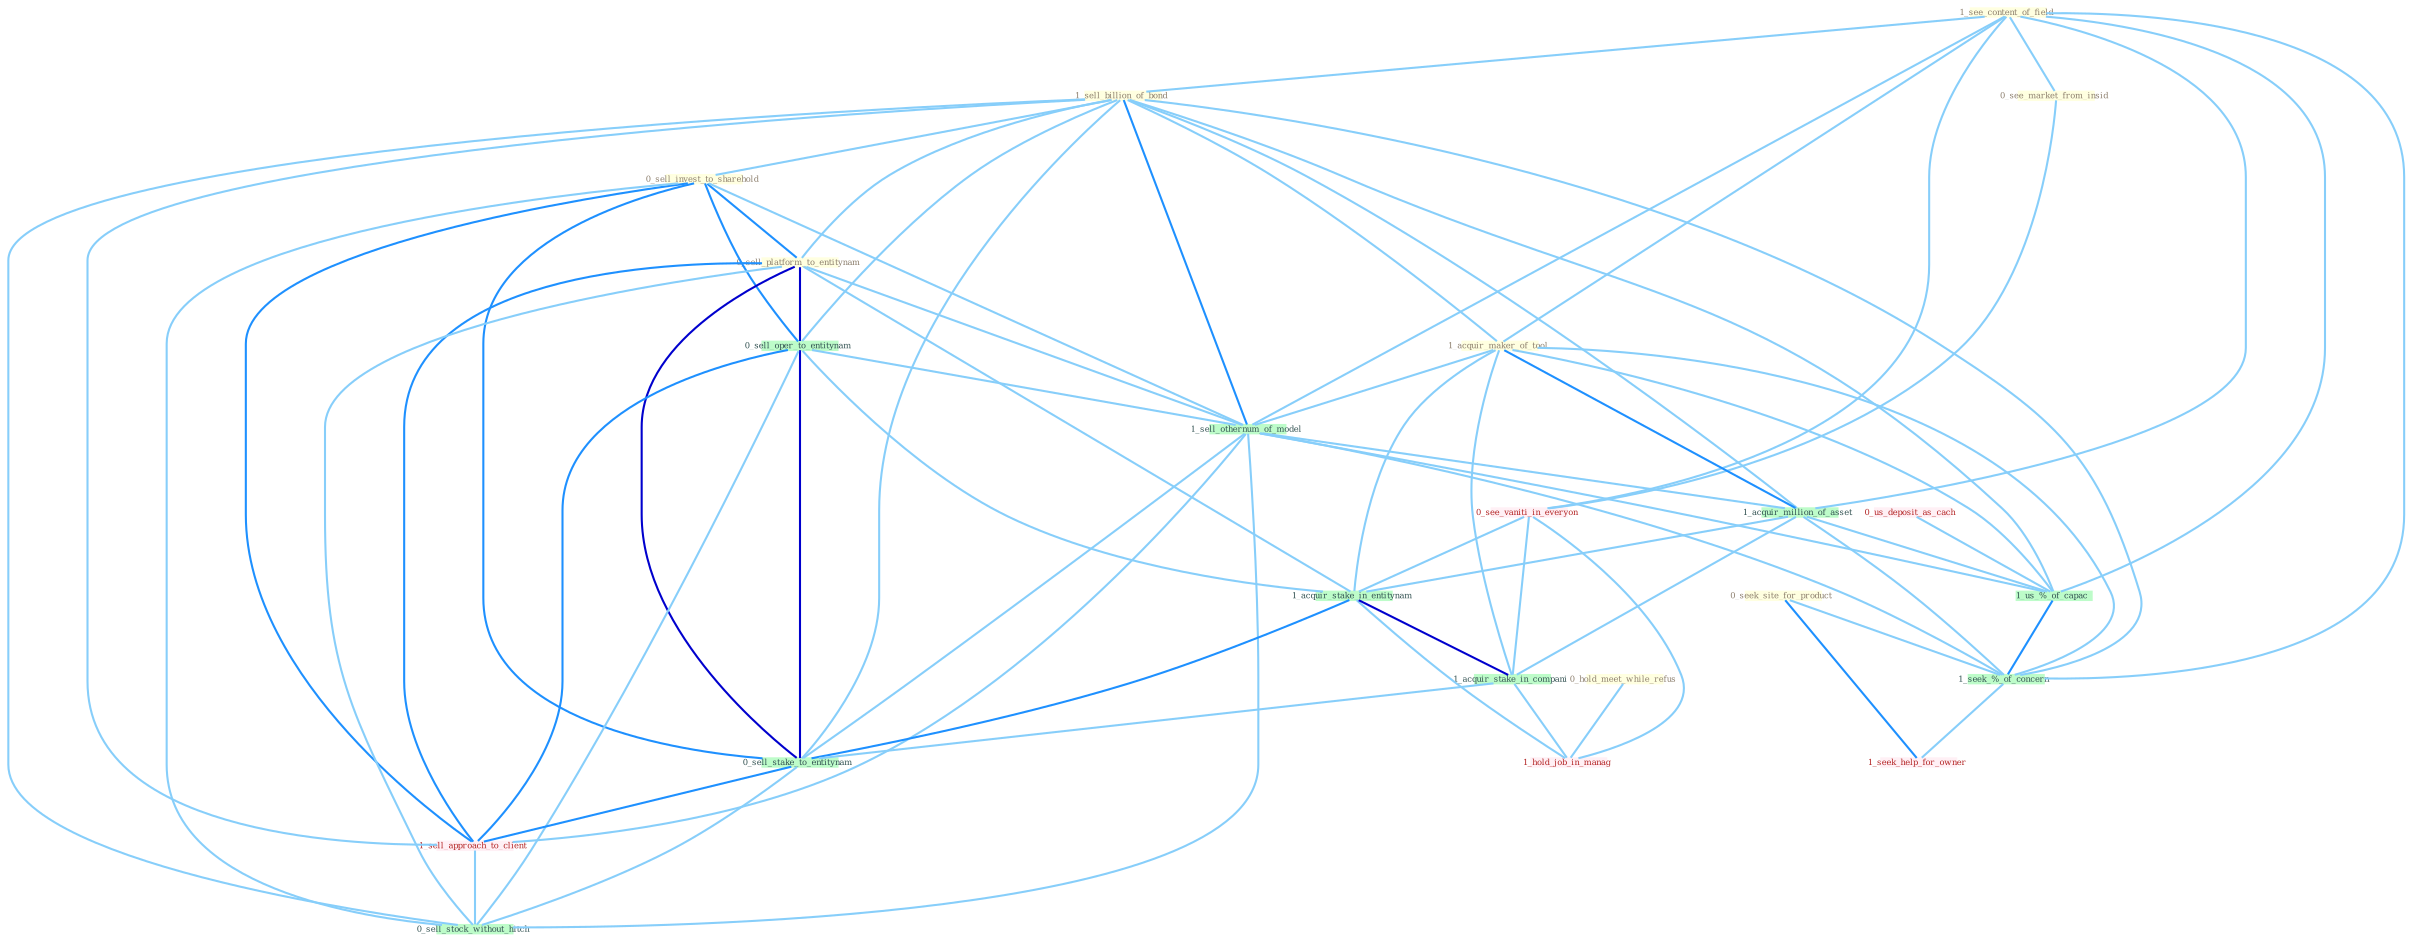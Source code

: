 Graph G{ 
    node
    [shape=polygon,style=filled,width=.5,height=.06,color="#BDFCC9",fixedsize=true,fontsize=4,
    fontcolor="#2f4f4f"];
    {node
    [color="#ffffe0", fontcolor="#8b7d6b"] "1_see_content_of_field " "1_sell_billion_of_bond " "0_sell_invest_to_sharehold " "0_hold_meet_while_refus " "0_seek_site_for_product " "0_see_market_from_insid " "0_sell_platform_to_entitynam " "1_acquir_maker_of_tool "}
{node [color="#fff0f5", fontcolor="#b22222"] "0_see_vaniti_in_everyon " "0_us_deposit_as_cach " "1_sell_approach_to_client " "1_hold_job_in_manag " "1_seek_help_for_owner "}
edge [color="#B0E2FF"];

	"1_see_content_of_field " -- "1_sell_billion_of_bond " [w="1", color="#87cefa" ];
	"1_see_content_of_field " -- "0_see_market_from_insid " [w="1", color="#87cefa" ];
	"1_see_content_of_field " -- "1_acquir_maker_of_tool " [w="1", color="#87cefa" ];
	"1_see_content_of_field " -- "1_sell_othernum_of_model " [w="1", color="#87cefa" ];
	"1_see_content_of_field " -- "0_see_vaniti_in_everyon " [w="1", color="#87cefa" ];
	"1_see_content_of_field " -- "1_acquir_million_of_asset " [w="1", color="#87cefa" ];
	"1_see_content_of_field " -- "1_us_%_of_capac " [w="1", color="#87cefa" ];
	"1_see_content_of_field " -- "1_seek_%_of_concern " [w="1", color="#87cefa" ];
	"1_sell_billion_of_bond " -- "0_sell_invest_to_sharehold " [w="1", color="#87cefa" ];
	"1_sell_billion_of_bond " -- "0_sell_platform_to_entitynam " [w="1", color="#87cefa" ];
	"1_sell_billion_of_bond " -- "1_acquir_maker_of_tool " [w="1", color="#87cefa" ];
	"1_sell_billion_of_bond " -- "0_sell_oper_to_entitynam " [w="1", color="#87cefa" ];
	"1_sell_billion_of_bond " -- "1_sell_othernum_of_model " [w="2", color="#1e90ff" , len=0.8];
	"1_sell_billion_of_bond " -- "1_acquir_million_of_asset " [w="1", color="#87cefa" ];
	"1_sell_billion_of_bond " -- "0_sell_stake_to_entitynam " [w="1", color="#87cefa" ];
	"1_sell_billion_of_bond " -- "1_us_%_of_capac " [w="1", color="#87cefa" ];
	"1_sell_billion_of_bond " -- "1_sell_approach_to_client " [w="1", color="#87cefa" ];
	"1_sell_billion_of_bond " -- "0_sell_stock_without_hitch " [w="1", color="#87cefa" ];
	"1_sell_billion_of_bond " -- "1_seek_%_of_concern " [w="1", color="#87cefa" ];
	"0_sell_invest_to_sharehold " -- "0_sell_platform_to_entitynam " [w="2", color="#1e90ff" , len=0.8];
	"0_sell_invest_to_sharehold " -- "0_sell_oper_to_entitynam " [w="2", color="#1e90ff" , len=0.8];
	"0_sell_invest_to_sharehold " -- "1_sell_othernum_of_model " [w="1", color="#87cefa" ];
	"0_sell_invest_to_sharehold " -- "0_sell_stake_to_entitynam " [w="2", color="#1e90ff" , len=0.8];
	"0_sell_invest_to_sharehold " -- "1_sell_approach_to_client " [w="2", color="#1e90ff" , len=0.8];
	"0_sell_invest_to_sharehold " -- "0_sell_stock_without_hitch " [w="1", color="#87cefa" ];
	"0_hold_meet_while_refus " -- "1_hold_job_in_manag " [w="1", color="#87cefa" ];
	"0_seek_site_for_product " -- "1_seek_%_of_concern " [w="1", color="#87cefa" ];
	"0_seek_site_for_product " -- "1_seek_help_for_owner " [w="2", color="#1e90ff" , len=0.8];
	"0_see_market_from_insid " -- "0_see_vaniti_in_everyon " [w="1", color="#87cefa" ];
	"0_sell_platform_to_entitynam " -- "0_sell_oper_to_entitynam " [w="3", color="#0000cd" , len=0.6];
	"0_sell_platform_to_entitynam " -- "1_sell_othernum_of_model " [w="1", color="#87cefa" ];
	"0_sell_platform_to_entitynam " -- "1_acquir_stake_in_entitynam " [w="1", color="#87cefa" ];
	"0_sell_platform_to_entitynam " -- "0_sell_stake_to_entitynam " [w="3", color="#0000cd" , len=0.6];
	"0_sell_platform_to_entitynam " -- "1_sell_approach_to_client " [w="2", color="#1e90ff" , len=0.8];
	"0_sell_platform_to_entitynam " -- "0_sell_stock_without_hitch " [w="1", color="#87cefa" ];
	"1_acquir_maker_of_tool " -- "1_sell_othernum_of_model " [w="1", color="#87cefa" ];
	"1_acquir_maker_of_tool " -- "1_acquir_million_of_asset " [w="2", color="#1e90ff" , len=0.8];
	"1_acquir_maker_of_tool " -- "1_acquir_stake_in_entitynam " [w="1", color="#87cefa" ];
	"1_acquir_maker_of_tool " -- "1_acquir_stake_in_compani " [w="1", color="#87cefa" ];
	"1_acquir_maker_of_tool " -- "1_us_%_of_capac " [w="1", color="#87cefa" ];
	"1_acquir_maker_of_tool " -- "1_seek_%_of_concern " [w="1", color="#87cefa" ];
	"0_sell_oper_to_entitynam " -- "1_sell_othernum_of_model " [w="1", color="#87cefa" ];
	"0_sell_oper_to_entitynam " -- "1_acquir_stake_in_entitynam " [w="1", color="#87cefa" ];
	"0_sell_oper_to_entitynam " -- "0_sell_stake_to_entitynam " [w="3", color="#0000cd" , len=0.6];
	"0_sell_oper_to_entitynam " -- "1_sell_approach_to_client " [w="2", color="#1e90ff" , len=0.8];
	"0_sell_oper_to_entitynam " -- "0_sell_stock_without_hitch " [w="1", color="#87cefa" ];
	"1_sell_othernum_of_model " -- "1_acquir_million_of_asset " [w="1", color="#87cefa" ];
	"1_sell_othernum_of_model " -- "0_sell_stake_to_entitynam " [w="1", color="#87cefa" ];
	"1_sell_othernum_of_model " -- "1_us_%_of_capac " [w="1", color="#87cefa" ];
	"1_sell_othernum_of_model " -- "1_sell_approach_to_client " [w="1", color="#87cefa" ];
	"1_sell_othernum_of_model " -- "0_sell_stock_without_hitch " [w="1", color="#87cefa" ];
	"1_sell_othernum_of_model " -- "1_seek_%_of_concern " [w="1", color="#87cefa" ];
	"0_see_vaniti_in_everyon " -- "1_acquir_stake_in_entitynam " [w="1", color="#87cefa" ];
	"0_see_vaniti_in_everyon " -- "1_acquir_stake_in_compani " [w="1", color="#87cefa" ];
	"0_see_vaniti_in_everyon " -- "1_hold_job_in_manag " [w="1", color="#87cefa" ];
	"1_acquir_million_of_asset " -- "1_acquir_stake_in_entitynam " [w="1", color="#87cefa" ];
	"1_acquir_million_of_asset " -- "1_acquir_stake_in_compani " [w="1", color="#87cefa" ];
	"1_acquir_million_of_asset " -- "1_us_%_of_capac " [w="1", color="#87cefa" ];
	"1_acquir_million_of_asset " -- "1_seek_%_of_concern " [w="1", color="#87cefa" ];
	"0_us_deposit_as_cach " -- "1_us_%_of_capac " [w="1", color="#87cefa" ];
	"1_acquir_stake_in_entitynam " -- "1_acquir_stake_in_compani " [w="3", color="#0000cd" , len=0.6];
	"1_acquir_stake_in_entitynam " -- "0_sell_stake_to_entitynam " [w="2", color="#1e90ff" , len=0.8];
	"1_acquir_stake_in_entitynam " -- "1_hold_job_in_manag " [w="1", color="#87cefa" ];
	"1_acquir_stake_in_compani " -- "0_sell_stake_to_entitynam " [w="1", color="#87cefa" ];
	"1_acquir_stake_in_compani " -- "1_hold_job_in_manag " [w="1", color="#87cefa" ];
	"0_sell_stake_to_entitynam " -- "1_sell_approach_to_client " [w="2", color="#1e90ff" , len=0.8];
	"0_sell_stake_to_entitynam " -- "0_sell_stock_without_hitch " [w="1", color="#87cefa" ];
	"1_us_%_of_capac " -- "1_seek_%_of_concern " [w="2", color="#1e90ff" , len=0.8];
	"1_sell_approach_to_client " -- "0_sell_stock_without_hitch " [w="1", color="#87cefa" ];
	"1_seek_%_of_concern " -- "1_seek_help_for_owner " [w="1", color="#87cefa" ];
}